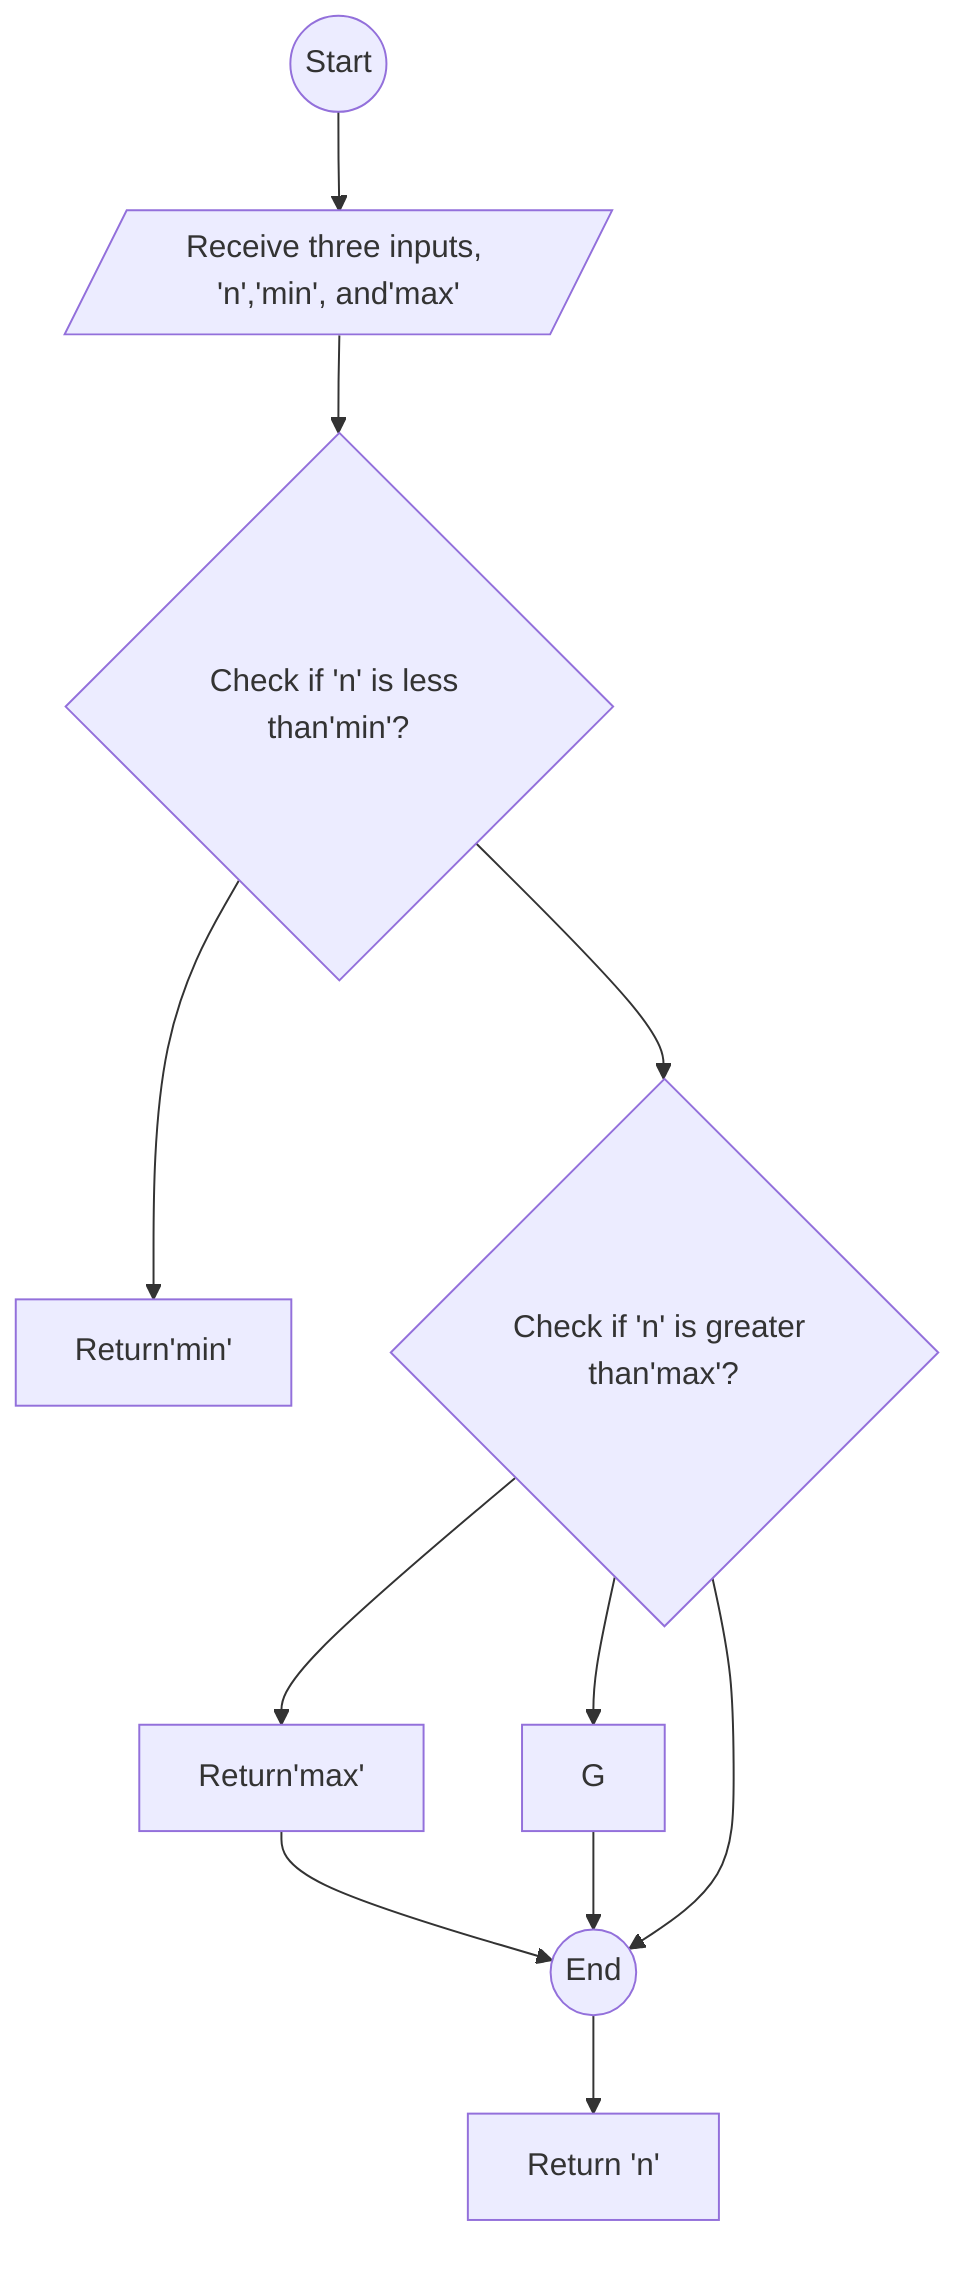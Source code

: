 flowchart TD
A((Start)) --> B[/"Receive three inputs, 'n','min', and'max'"/]
B --> C{Check if 'n' is less than'min'?}
C --> D[Return'min']
C --> E{Check if 'n' is greater than'max'?}
E --> F[Return'max']
E --> G
F --> H((End))
G --> H
E --> H
H --> I[Return 'n']
